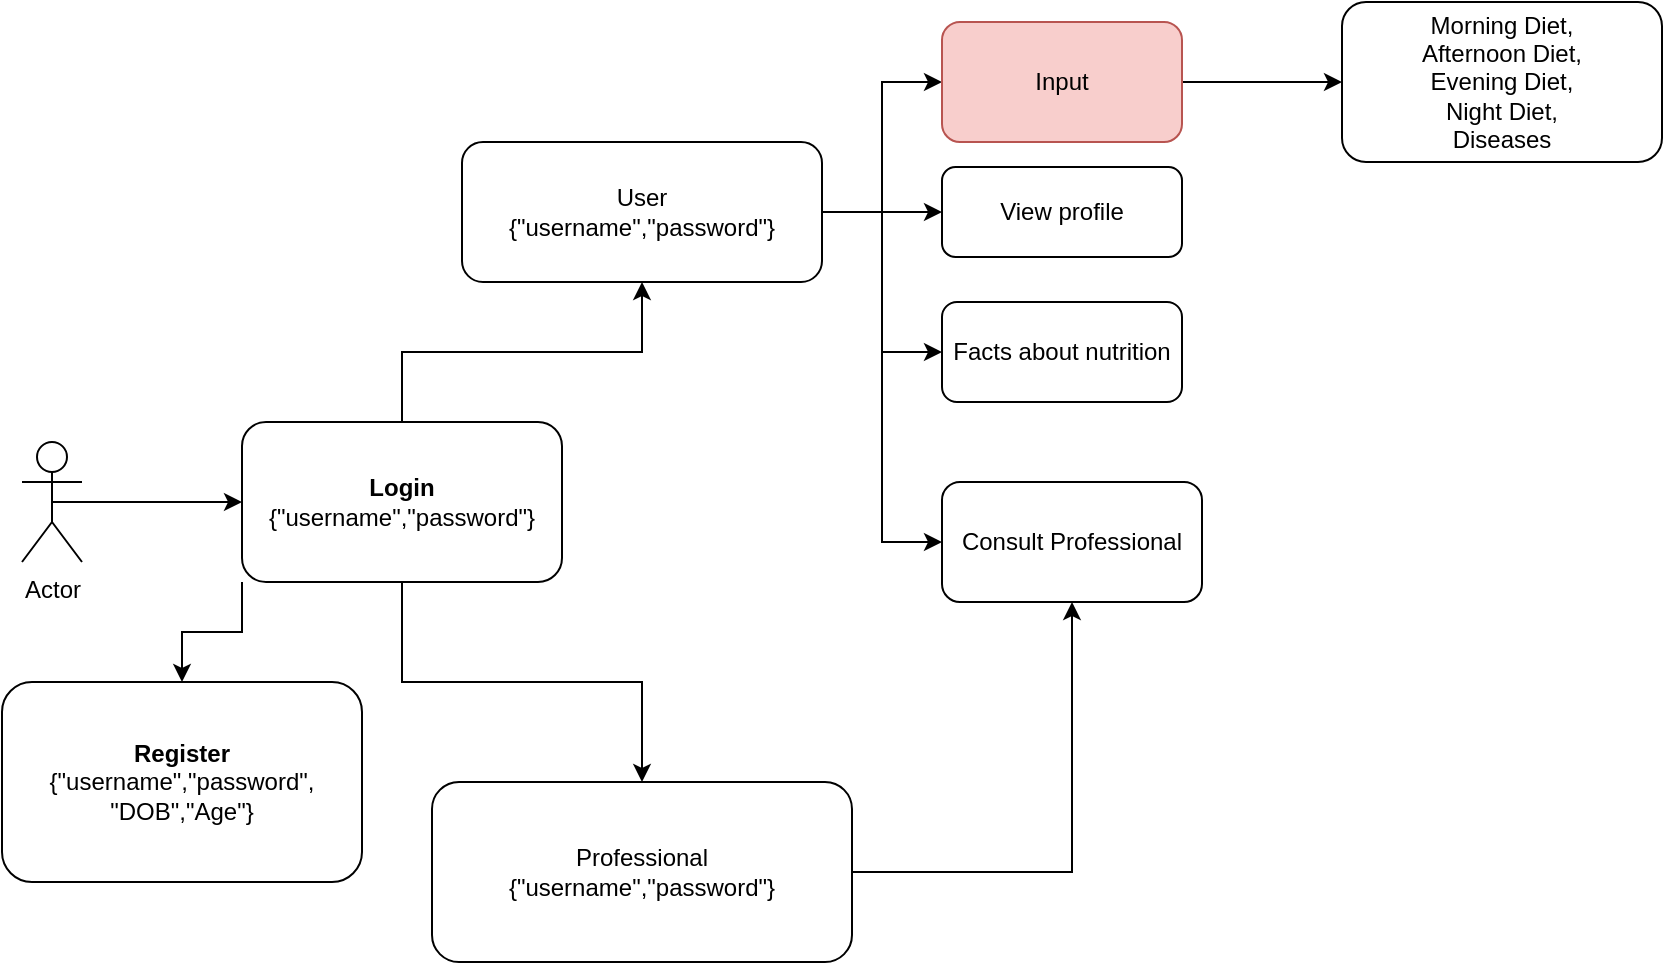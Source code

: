 <mxfile version="14.4.7" type="device"><diagram id="8Fs5gjfBlJE6NvzMXlxb" name="Page-1"><mxGraphModel dx="1065" dy="514" grid="1" gridSize="10" guides="1" tooltips="1" connect="1" arrows="1" fold="1" page="1" pageScale="1" pageWidth="1100" pageHeight="850" math="0" shadow="0"><root><mxCell id="0"/><mxCell id="1" parent="0"/><mxCell id="L2dfFW6ovmSrXXdvtGGU-3" value="" style="edgeStyle=orthogonalEdgeStyle;rounded=0;orthogonalLoop=1;jettySize=auto;html=1;" edge="1" parent="1" source="L2dfFW6ovmSrXXdvtGGU-1" target="L2dfFW6ovmSrXXdvtGGU-2"><mxGeometry relative="1" as="geometry"/></mxCell><mxCell id="L2dfFW6ovmSrXXdvtGGU-5" value="" style="edgeStyle=orthogonalEdgeStyle;rounded=0;orthogonalLoop=1;jettySize=auto;html=1;" edge="1" parent="1" source="L2dfFW6ovmSrXXdvtGGU-1" target="L2dfFW6ovmSrXXdvtGGU-4"><mxGeometry relative="1" as="geometry"/></mxCell><mxCell id="L2dfFW6ovmSrXXdvtGGU-19" style="edgeStyle=orthogonalEdgeStyle;rounded=0;orthogonalLoop=1;jettySize=auto;html=1;exitX=0;exitY=1;exitDx=0;exitDy=0;" edge="1" parent="1" source="L2dfFW6ovmSrXXdvtGGU-1" target="L2dfFW6ovmSrXXdvtGGU-18"><mxGeometry relative="1" as="geometry"/></mxCell><mxCell id="L2dfFW6ovmSrXXdvtGGU-1" value="&lt;b&gt;Login&lt;/b&gt;&lt;br&gt;{&quot;username&quot;,&quot;password&quot;}" style="rounded=1;whiteSpace=wrap;html=1;" vertex="1" parent="1"><mxGeometry x="330" y="370" width="160" height="80" as="geometry"/></mxCell><mxCell id="L2dfFW6ovmSrXXdvtGGU-7" value="" style="edgeStyle=orthogonalEdgeStyle;rounded=0;orthogonalLoop=1;jettySize=auto;html=1;" edge="1" parent="1" source="L2dfFW6ovmSrXXdvtGGU-2" target="L2dfFW6ovmSrXXdvtGGU-6"><mxGeometry relative="1" as="geometry"/></mxCell><mxCell id="L2dfFW6ovmSrXXdvtGGU-9" style="edgeStyle=orthogonalEdgeStyle;rounded=0;orthogonalLoop=1;jettySize=auto;html=1;exitX=1;exitY=0.5;exitDx=0;exitDy=0;entryX=0;entryY=0.5;entryDx=0;entryDy=0;" edge="1" parent="1" source="L2dfFW6ovmSrXXdvtGGU-2" target="L2dfFW6ovmSrXXdvtGGU-8"><mxGeometry relative="1" as="geometry"/></mxCell><mxCell id="L2dfFW6ovmSrXXdvtGGU-11" style="edgeStyle=orthogonalEdgeStyle;rounded=0;orthogonalLoop=1;jettySize=auto;html=1;exitX=1;exitY=0.5;exitDx=0;exitDy=0;entryX=0;entryY=0.5;entryDx=0;entryDy=0;" edge="1" parent="1" source="L2dfFW6ovmSrXXdvtGGU-2" target="L2dfFW6ovmSrXXdvtGGU-10"><mxGeometry relative="1" as="geometry"/></mxCell><mxCell id="L2dfFW6ovmSrXXdvtGGU-13" style="edgeStyle=orthogonalEdgeStyle;rounded=0;orthogonalLoop=1;jettySize=auto;html=1;exitX=1;exitY=0.5;exitDx=0;exitDy=0;entryX=0;entryY=0.5;entryDx=0;entryDy=0;" edge="1" parent="1" source="L2dfFW6ovmSrXXdvtGGU-2" target="L2dfFW6ovmSrXXdvtGGU-12"><mxGeometry relative="1" as="geometry"/></mxCell><mxCell id="L2dfFW6ovmSrXXdvtGGU-2" value="User&lt;br&gt;{&quot;username&quot;,&quot;password&quot;}" style="whiteSpace=wrap;html=1;rounded=1;" vertex="1" parent="1"><mxGeometry x="440" y="230" width="180" height="70" as="geometry"/></mxCell><mxCell id="L2dfFW6ovmSrXXdvtGGU-16" style="edgeStyle=orthogonalEdgeStyle;rounded=0;orthogonalLoop=1;jettySize=auto;html=1;exitX=1;exitY=0.5;exitDx=0;exitDy=0;entryX=0.5;entryY=1;entryDx=0;entryDy=0;" edge="1" parent="1" source="L2dfFW6ovmSrXXdvtGGU-4" target="L2dfFW6ovmSrXXdvtGGU-8"><mxGeometry relative="1" as="geometry"/></mxCell><mxCell id="L2dfFW6ovmSrXXdvtGGU-4" value="Professional&lt;br&gt;{&quot;username&quot;,&quot;password&quot;}" style="whiteSpace=wrap;html=1;rounded=1;" vertex="1" parent="1"><mxGeometry x="425" y="550" width="210" height="90" as="geometry"/></mxCell><mxCell id="L2dfFW6ovmSrXXdvtGGU-21" value="" style="edgeStyle=orthogonalEdgeStyle;rounded=0;orthogonalLoop=1;jettySize=auto;html=1;" edge="1" parent="1" source="L2dfFW6ovmSrXXdvtGGU-6" target="L2dfFW6ovmSrXXdvtGGU-20"><mxGeometry relative="1" as="geometry"/></mxCell><mxCell id="L2dfFW6ovmSrXXdvtGGU-6" value="Input" style="whiteSpace=wrap;html=1;rounded=1;fillColor=#f8cecc;strokeColor=#b85450;" vertex="1" parent="1"><mxGeometry x="680" y="170" width="120" height="60" as="geometry"/></mxCell><mxCell id="L2dfFW6ovmSrXXdvtGGU-8" value="Consult Professional" style="rounded=1;whiteSpace=wrap;html=1;" vertex="1" parent="1"><mxGeometry x="680" y="400" width="130" height="60" as="geometry"/></mxCell><mxCell id="L2dfFW6ovmSrXXdvtGGU-10" value="View profile" style="rounded=1;whiteSpace=wrap;html=1;" vertex="1" parent="1"><mxGeometry x="680" y="242.5" width="120" height="45" as="geometry"/></mxCell><mxCell id="L2dfFW6ovmSrXXdvtGGU-12" value="Facts about nutrition" style="rounded=1;whiteSpace=wrap;html=1;" vertex="1" parent="1"><mxGeometry x="680" y="310" width="120" height="50" as="geometry"/></mxCell><mxCell id="L2dfFW6ovmSrXXdvtGGU-15" style="edgeStyle=orthogonalEdgeStyle;rounded=0;orthogonalLoop=1;jettySize=auto;html=1;exitX=0.5;exitY=0.5;exitDx=0;exitDy=0;exitPerimeter=0;entryX=0;entryY=0.5;entryDx=0;entryDy=0;" edge="1" parent="1" source="L2dfFW6ovmSrXXdvtGGU-14" target="L2dfFW6ovmSrXXdvtGGU-1"><mxGeometry relative="1" as="geometry"/></mxCell><mxCell id="L2dfFW6ovmSrXXdvtGGU-14" value="Actor" style="shape=umlActor;verticalLabelPosition=bottom;verticalAlign=top;html=1;outlineConnect=0;" vertex="1" parent="1"><mxGeometry x="220" y="380" width="30" height="60" as="geometry"/></mxCell><mxCell id="L2dfFW6ovmSrXXdvtGGU-18" value="&lt;b&gt;Register&lt;/b&gt;&lt;br&gt;{&quot;username&quot;,&quot;password&quot;,&lt;br&gt;&quot;DOB&quot;,&quot;Age&quot;}" style="rounded=1;whiteSpace=wrap;html=1;" vertex="1" parent="1"><mxGeometry x="210" y="500" width="180" height="100" as="geometry"/></mxCell><mxCell id="L2dfFW6ovmSrXXdvtGGU-20" value="Morning Diet,&lt;br&gt;Afternoon Diet,&lt;br&gt;Evening Diet,&lt;br&gt;Night Diet,&lt;br&gt;Diseases" style="whiteSpace=wrap;html=1;rounded=1;" vertex="1" parent="1"><mxGeometry x="880" y="160" width="160" height="80" as="geometry"/></mxCell></root></mxGraphModel></diagram></mxfile>